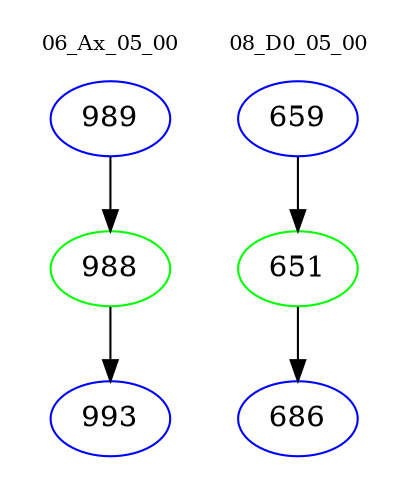 digraph{
subgraph cluster_0 {
color = white
label = "06_Ax_05_00";
fontsize=10;
T0_989 [label="989", color="blue"]
T0_989 -> T0_988 [color="black"]
T0_988 [label="988", color="green"]
T0_988 -> T0_993 [color="black"]
T0_993 [label="993", color="blue"]
}
subgraph cluster_1 {
color = white
label = "08_D0_05_00";
fontsize=10;
T1_659 [label="659", color="blue"]
T1_659 -> T1_651 [color="black"]
T1_651 [label="651", color="green"]
T1_651 -> T1_686 [color="black"]
T1_686 [label="686", color="blue"]
}
}
